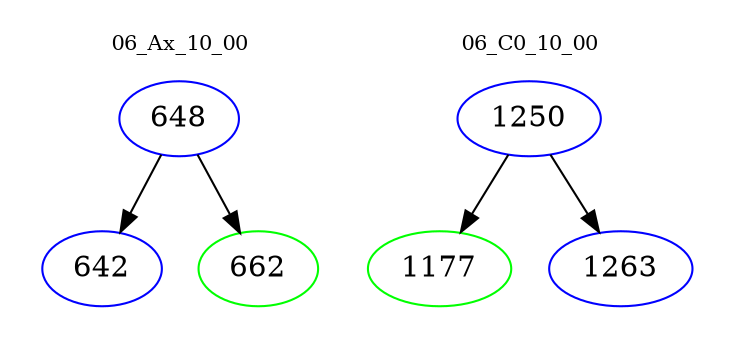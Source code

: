 digraph{
subgraph cluster_0 {
color = white
label = "06_Ax_10_00";
fontsize=10;
T0_648 [label="648", color="blue"]
T0_648 -> T0_642 [color="black"]
T0_642 [label="642", color="blue"]
T0_648 -> T0_662 [color="black"]
T0_662 [label="662", color="green"]
}
subgraph cluster_1 {
color = white
label = "06_C0_10_00";
fontsize=10;
T1_1250 [label="1250", color="blue"]
T1_1250 -> T1_1177 [color="black"]
T1_1177 [label="1177", color="green"]
T1_1250 -> T1_1263 [color="black"]
T1_1263 [label="1263", color="blue"]
}
}

